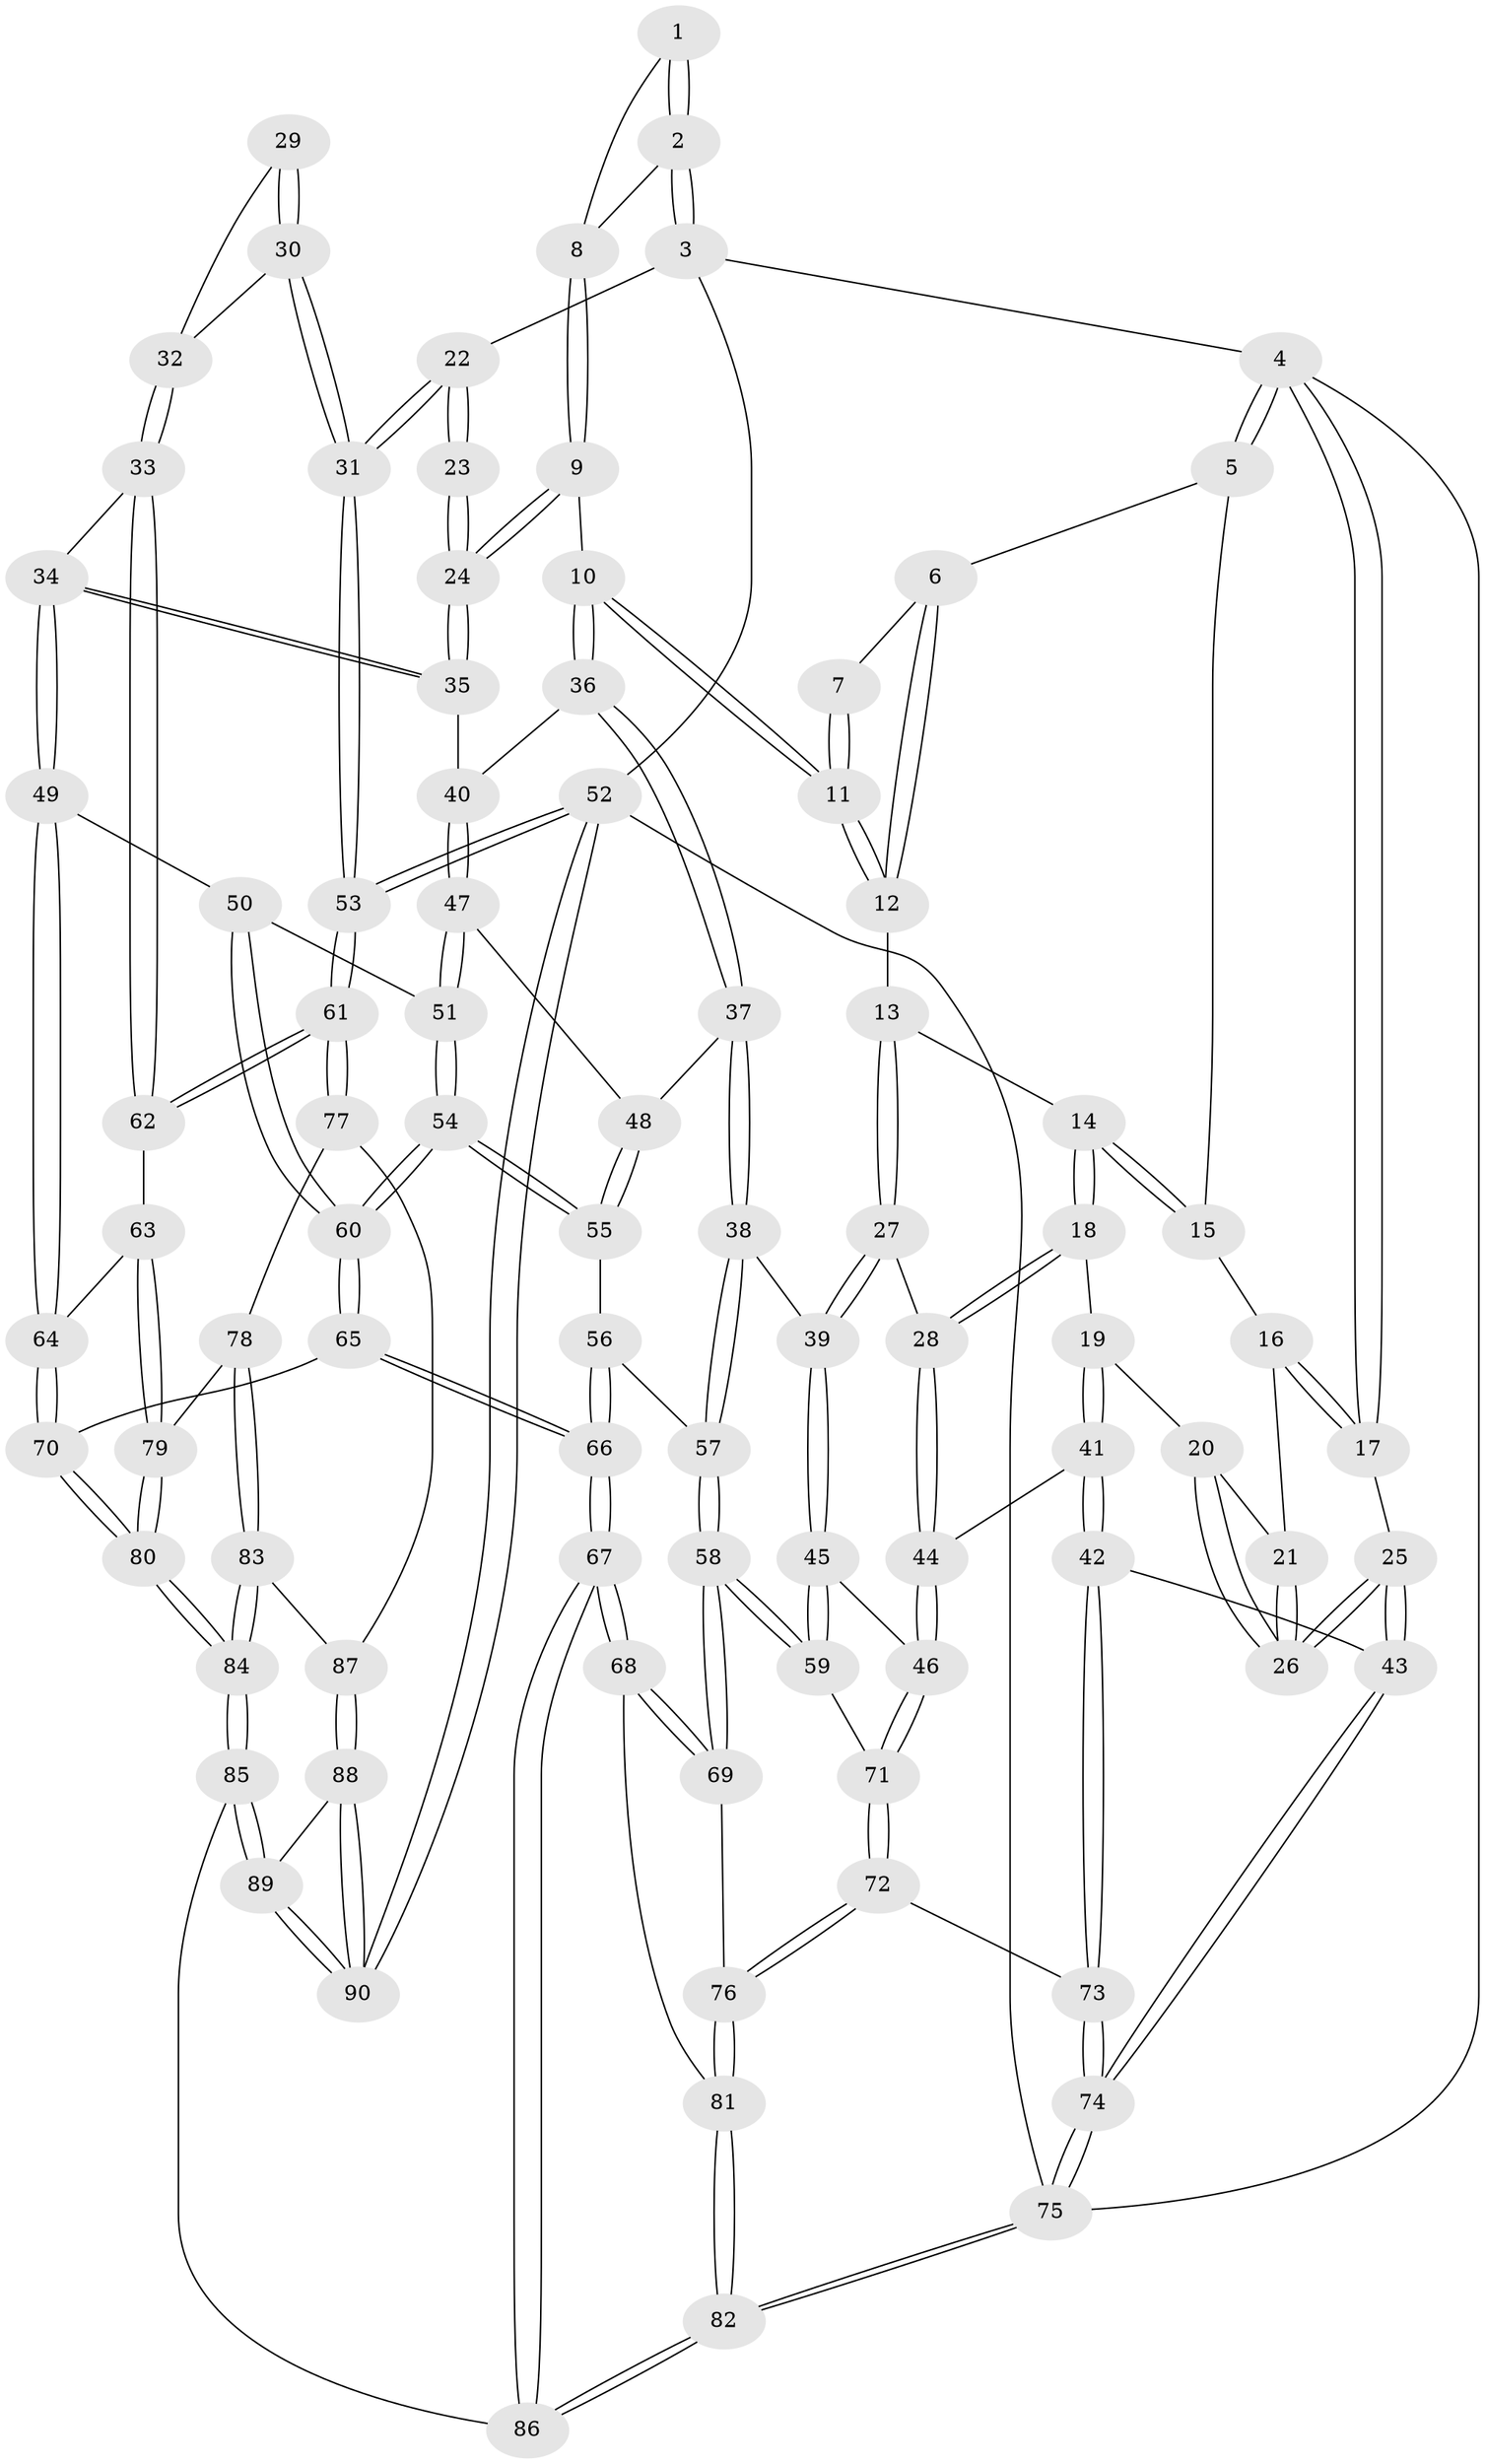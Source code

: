// Generated by graph-tools (version 1.1) at 2025/27/03/15/25 16:27:56]
// undirected, 90 vertices, 222 edges
graph export_dot {
graph [start="1"]
  node [color=gray90,style=filled];
  1 [pos="+0.6499117002668885+0"];
  2 [pos="+1+0"];
  3 [pos="+1+0"];
  4 [pos="+0+0"];
  5 [pos="+0.16076190249860786+0"];
  6 [pos="+0.26749013549443573+0"];
  7 [pos="+0.5522977648917914+0"];
  8 [pos="+0.6961191882108932+0.10053549551049516"];
  9 [pos="+0.6237969817364385+0.2163702283699341"];
  10 [pos="+0.5589443324446142+0.21821822427456303"];
  11 [pos="+0.5549429041420825+0.21606152496258765"];
  12 [pos="+0.549443403081681+0.2161883162874974"];
  13 [pos="+0.5253391762651028+0.21793431340094188"];
  14 [pos="+0.312884192108999+0.16711858588911255"];
  15 [pos="+0.21807948375794856+0.04174952338785455"];
  16 [pos="+0.09048125844027163+0.17283650727790442"];
  17 [pos="+0+0.13259147148933217"];
  18 [pos="+0.230061177453104+0.33790116138502785"];
  19 [pos="+0.20397118256325894+0.3455721966527746"];
  20 [pos="+0.19672304759868722+0.3445146649876254"];
  21 [pos="+0.08441028320363547+0.2254543147061481"];
  22 [pos="+1+0"];
  23 [pos="+0.8016687325781147+0.2633421000783518"];
  24 [pos="+0.7762409574007194+0.2682399908709079"];
  25 [pos="+0+0.4530197773878004"];
  26 [pos="+0+0.41171376898937867"];
  27 [pos="+0.36632967399932587+0.42172846515291085"];
  28 [pos="+0.30603036926591637+0.4185937284339814"];
  29 [pos="+0.8165902608408745+0.2828020833416052"];
  30 [pos="+0.9806292348439943+0.4726538655957029"];
  31 [pos="+1+0.5106904195379487"];
  32 [pos="+0.873204687166428+0.5050808428070002"];
  33 [pos="+0.8458564630557608+0.5165220468393376"];
  34 [pos="+0.7773281993969262+0.5085115707386547"];
  35 [pos="+0.7593170420530241+0.4183817793867258"];
  36 [pos="+0.5603941121204798+0.2775055504389986"];
  37 [pos="+0.4726414441393978+0.4750876863389602"];
  38 [pos="+0.43816724707075+0.5011135559689578"];
  39 [pos="+0.4337104170759655+0.5002074828417612"];
  40 [pos="+0.6084226666259241+0.4465695751508877"];
  41 [pos="+0.1526024303945135+0.5181337087431622"];
  42 [pos="+0.1186532545978059+0.5328738650147999"];
  43 [pos="+0+0.4772132163109137"];
  44 [pos="+0.2631473965220742+0.5374054776689441"];
  45 [pos="+0.3831421718770335+0.5450465668829259"];
  46 [pos="+0.2760309463395469+0.5588256174822441"];
  47 [pos="+0.6073065150918244+0.4624024659289839"];
  48 [pos="+0.5493609415815929+0.48127127490109795"];
  49 [pos="+0.7618449847718068+0.5234983620421234"];
  50 [pos="+0.6820981841968704+0.5271862086990788"];
  51 [pos="+0.6204050953138875+0.49095987635427163"];
  52 [pos="+1+1"];
  53 [pos="+1+0.6999948316347011"];
  54 [pos="+0.5626849385334466+0.5815843017568898"];
  55 [pos="+0.5281913819342523+0.5632013059435408"];
  56 [pos="+0.47994996583646465+0.5529218759145341"];
  57 [pos="+0.472986584353875+0.5507623519666501"];
  58 [pos="+0.4208999183339864+0.7055502253285136"];
  59 [pos="+0.3934932187445031+0.67930896637572"];
  60 [pos="+0.6047559332001355+0.6845125623641343"];
  61 [pos="+1+0.7337141918275191"];
  62 [pos="+0.8945894720193279+0.6967137257273697"];
  63 [pos="+0.7777176245861117+0.7166667794233935"];
  64 [pos="+0.7500146428137844+0.7102181841162086"];
  65 [pos="+0.6099508118787436+0.7472825684606562"];
  66 [pos="+0.5634647531254035+0.7959245023438082"];
  67 [pos="+0.5364571903475512+0.8258940878234636"];
  68 [pos="+0.5272239949133497+0.8183630954831261"];
  69 [pos="+0.43050083068841366+0.7253065664674474"];
  70 [pos="+0.7147709900856332+0.7216101040115418"];
  71 [pos="+0.27695332197823913+0.6256303283912633"];
  72 [pos="+0.17755738356150716+0.7194179782631064"];
  73 [pos="+0.17479937283459043+0.7190118532696693"];
  74 [pos="+0+0.8561566449859973"];
  75 [pos="+0+1"];
  76 [pos="+0.2253677089026186+0.7691319564891309"];
  77 [pos="+0.9499066628441217+0.8446429415151835"];
  78 [pos="+0.8104620730228275+0.8075554651234583"];
  79 [pos="+0.8075210924699551+0.8045623364267098"];
  80 [pos="+0.7753206323131379+0.8815631769615042"];
  81 [pos="+0.23747432434650229+0.8078326506778685"];
  82 [pos="+0.27760830407912757+1"];
  83 [pos="+0.8576419007132052+0.888010657337748"];
  84 [pos="+0.7539044477896321+0.9998448535732385"];
  85 [pos="+0.6567494072039507+1"];
  86 [pos="+0.5249361785703496+1"];
  87 [pos="+0.9420357287647191+0.8544414800582765"];
  88 [pos="+0.9403602084705763+0.8949751472016001"];
  89 [pos="+0.7985661109828992+1"];
  90 [pos="+1+1"];
  1 -- 2;
  1 -- 2;
  1 -- 8;
  2 -- 3;
  2 -- 3;
  2 -- 8;
  3 -- 4;
  3 -- 22;
  3 -- 52;
  4 -- 5;
  4 -- 5;
  4 -- 17;
  4 -- 17;
  4 -- 75;
  5 -- 6;
  5 -- 15;
  6 -- 7;
  6 -- 12;
  6 -- 12;
  7 -- 11;
  7 -- 11;
  8 -- 9;
  8 -- 9;
  9 -- 10;
  9 -- 24;
  9 -- 24;
  10 -- 11;
  10 -- 11;
  10 -- 36;
  10 -- 36;
  11 -- 12;
  11 -- 12;
  12 -- 13;
  13 -- 14;
  13 -- 27;
  13 -- 27;
  14 -- 15;
  14 -- 15;
  14 -- 18;
  14 -- 18;
  15 -- 16;
  16 -- 17;
  16 -- 17;
  16 -- 21;
  17 -- 25;
  18 -- 19;
  18 -- 28;
  18 -- 28;
  19 -- 20;
  19 -- 41;
  19 -- 41;
  20 -- 21;
  20 -- 26;
  20 -- 26;
  21 -- 26;
  21 -- 26;
  22 -- 23;
  22 -- 23;
  22 -- 31;
  22 -- 31;
  23 -- 24;
  23 -- 24;
  24 -- 35;
  24 -- 35;
  25 -- 26;
  25 -- 26;
  25 -- 43;
  25 -- 43;
  27 -- 28;
  27 -- 39;
  27 -- 39;
  28 -- 44;
  28 -- 44;
  29 -- 30;
  29 -- 30;
  29 -- 32;
  30 -- 31;
  30 -- 31;
  30 -- 32;
  31 -- 53;
  31 -- 53;
  32 -- 33;
  32 -- 33;
  33 -- 34;
  33 -- 62;
  33 -- 62;
  34 -- 35;
  34 -- 35;
  34 -- 49;
  34 -- 49;
  35 -- 40;
  36 -- 37;
  36 -- 37;
  36 -- 40;
  37 -- 38;
  37 -- 38;
  37 -- 48;
  38 -- 39;
  38 -- 57;
  38 -- 57;
  39 -- 45;
  39 -- 45;
  40 -- 47;
  40 -- 47;
  41 -- 42;
  41 -- 42;
  41 -- 44;
  42 -- 43;
  42 -- 73;
  42 -- 73;
  43 -- 74;
  43 -- 74;
  44 -- 46;
  44 -- 46;
  45 -- 46;
  45 -- 59;
  45 -- 59;
  46 -- 71;
  46 -- 71;
  47 -- 48;
  47 -- 51;
  47 -- 51;
  48 -- 55;
  48 -- 55;
  49 -- 50;
  49 -- 64;
  49 -- 64;
  50 -- 51;
  50 -- 60;
  50 -- 60;
  51 -- 54;
  51 -- 54;
  52 -- 53;
  52 -- 53;
  52 -- 90;
  52 -- 90;
  52 -- 75;
  53 -- 61;
  53 -- 61;
  54 -- 55;
  54 -- 55;
  54 -- 60;
  54 -- 60;
  55 -- 56;
  56 -- 57;
  56 -- 66;
  56 -- 66;
  57 -- 58;
  57 -- 58;
  58 -- 59;
  58 -- 59;
  58 -- 69;
  58 -- 69;
  59 -- 71;
  60 -- 65;
  60 -- 65;
  61 -- 62;
  61 -- 62;
  61 -- 77;
  61 -- 77;
  62 -- 63;
  63 -- 64;
  63 -- 79;
  63 -- 79;
  64 -- 70;
  64 -- 70;
  65 -- 66;
  65 -- 66;
  65 -- 70;
  66 -- 67;
  66 -- 67;
  67 -- 68;
  67 -- 68;
  67 -- 86;
  67 -- 86;
  68 -- 69;
  68 -- 69;
  68 -- 81;
  69 -- 76;
  70 -- 80;
  70 -- 80;
  71 -- 72;
  71 -- 72;
  72 -- 73;
  72 -- 76;
  72 -- 76;
  73 -- 74;
  73 -- 74;
  74 -- 75;
  74 -- 75;
  75 -- 82;
  75 -- 82;
  76 -- 81;
  76 -- 81;
  77 -- 78;
  77 -- 87;
  78 -- 79;
  78 -- 83;
  78 -- 83;
  79 -- 80;
  79 -- 80;
  80 -- 84;
  80 -- 84;
  81 -- 82;
  81 -- 82;
  82 -- 86;
  82 -- 86;
  83 -- 84;
  83 -- 84;
  83 -- 87;
  84 -- 85;
  84 -- 85;
  85 -- 86;
  85 -- 89;
  85 -- 89;
  87 -- 88;
  87 -- 88;
  88 -- 89;
  88 -- 90;
  88 -- 90;
  89 -- 90;
  89 -- 90;
}
